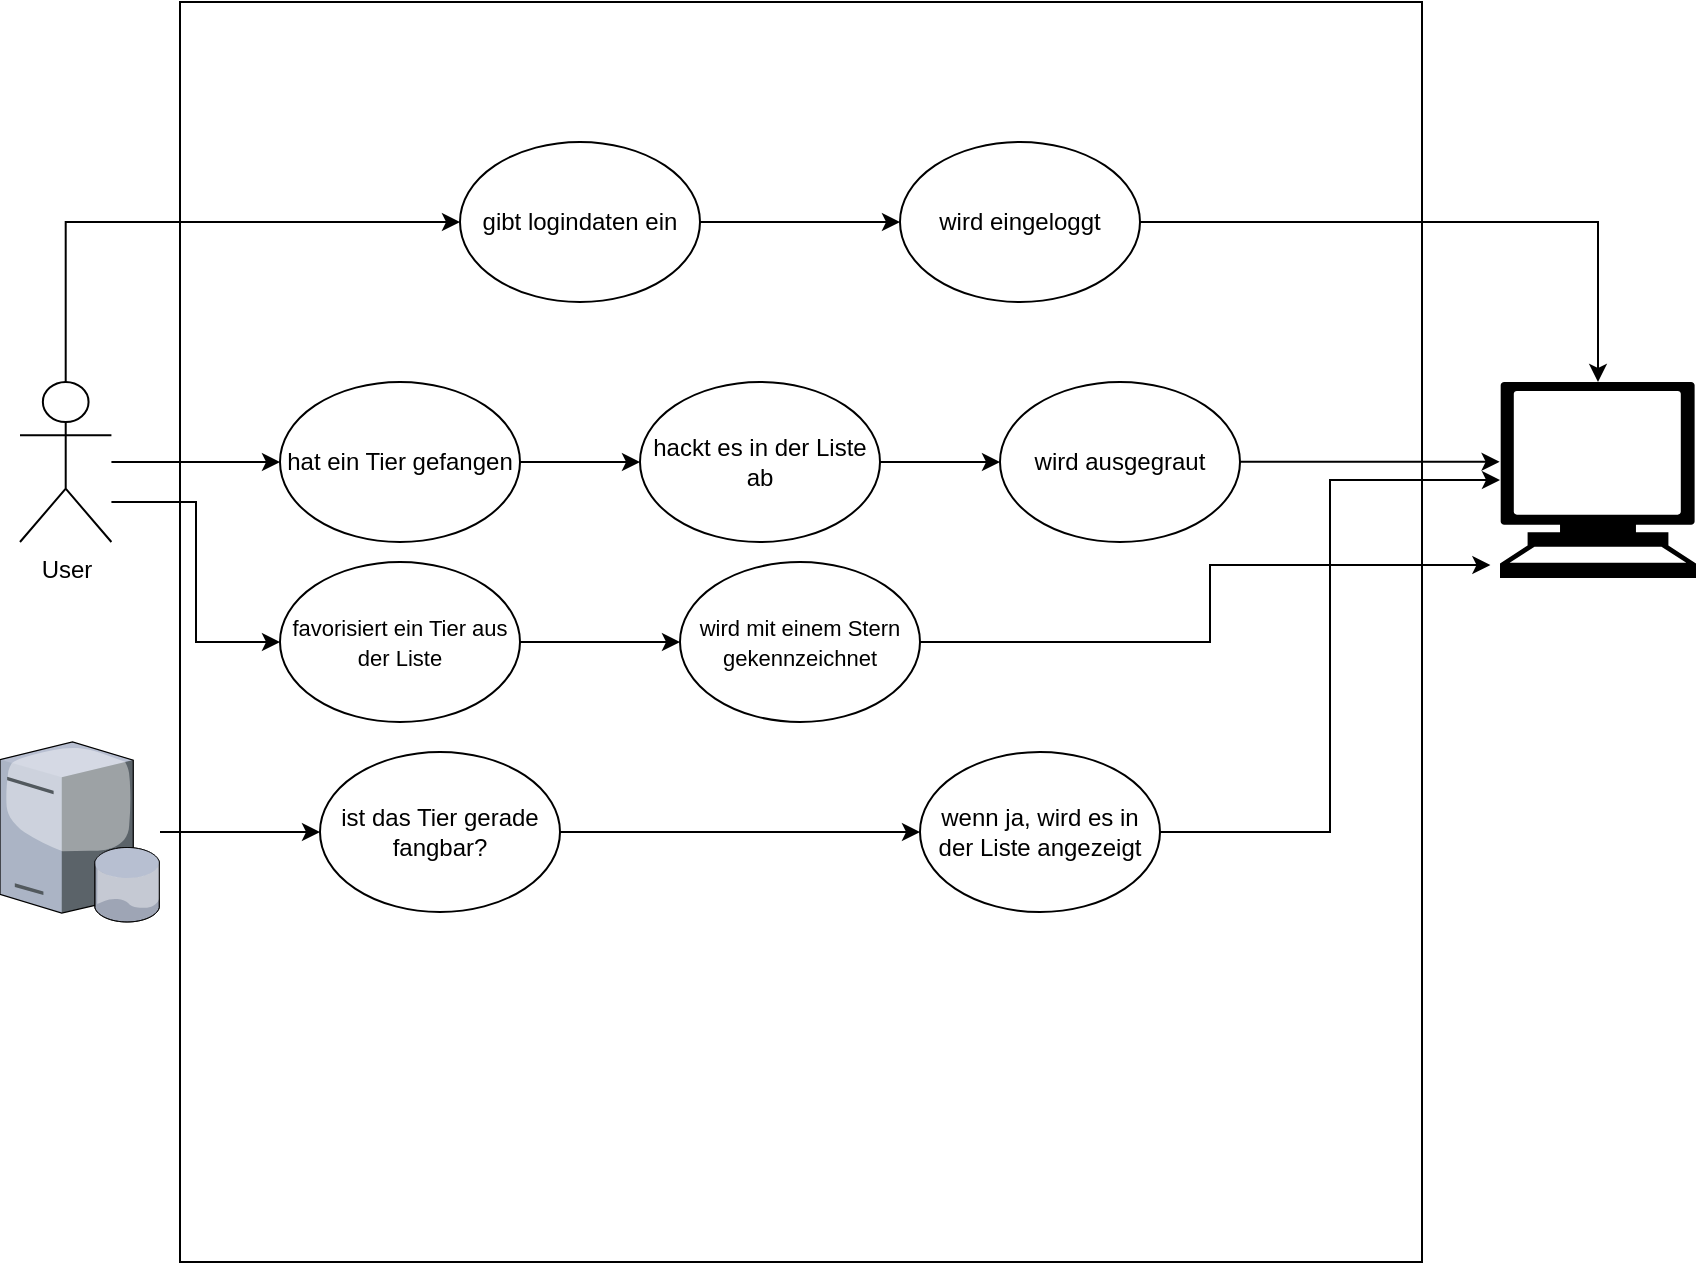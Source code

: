 <mxfile version="12.9.3"><diagram id="our351FxoUIp60iqoiVr" name="Page-1"><mxGraphModel dx="1209" dy="594" grid="1" gridSize="10" guides="1" tooltips="1" connect="1" arrows="1" fold="1" page="1" pageScale="1" pageWidth="827" pageHeight="1169" math="0" shadow="0"><root><mxCell id="0"/><mxCell id="1" parent="0"/><mxCell id="0vVbGkhtF5ymU4nWDf1O-1" value="" style="whiteSpace=wrap;html=1;fillColor=none;" vertex="1" parent="1"><mxGeometry x="110" y="80" width="621" height="630" as="geometry"/></mxCell><mxCell id="0vVbGkhtF5ymU4nWDf1O-11" value="" style="edgeStyle=orthogonalEdgeStyle;rounded=0;orthogonalLoop=1;jettySize=auto;html=1;entryX=0;entryY=0.5;entryDx=0;entryDy=0;" edge="1" parent="1" source="0vVbGkhtF5ymU4nWDf1O-2" target="0vVbGkhtF5ymU4nWDf1O-3"><mxGeometry relative="1" as="geometry"><Array as="points"><mxPoint x="53" y="190"/></Array></mxGeometry></mxCell><mxCell id="0vVbGkhtF5ymU4nWDf1O-33" value="" style="edgeStyle=orthogonalEdgeStyle;rounded=0;orthogonalLoop=1;jettySize=auto;html=1;entryX=0;entryY=0.5;entryDx=0;entryDy=0;" edge="1" parent="1" source="0vVbGkhtF5ymU4nWDf1O-2" target="0vVbGkhtF5ymU4nWDf1O-4"><mxGeometry relative="1" as="geometry"/></mxCell><mxCell id="0vVbGkhtF5ymU4nWDf1O-35" value="" style="edgeStyle=orthogonalEdgeStyle;rounded=0;orthogonalLoop=1;jettySize=auto;html=1;entryX=0;entryY=0.5;entryDx=0;entryDy=0;" edge="1" parent="1" source="0vVbGkhtF5ymU4nWDf1O-2" target="0vVbGkhtF5ymU4nWDf1O-31"><mxGeometry relative="1" as="geometry"><mxPoint x="55.7" y="420" as="targetPoint"/><Array as="points"><mxPoint x="118" y="330"/><mxPoint x="118" y="400"/></Array></mxGeometry></mxCell><mxCell id="0vVbGkhtF5ymU4nWDf1O-2" value="User" style="shape=umlActor;verticalLabelPosition=bottom;labelBackgroundColor=#ffffff;verticalAlign=top;html=1;outlineConnect=0;fillColor=none;aspect=fixed;" vertex="1" parent="1"><mxGeometry x="30" y="270" width="45.71" height="80" as="geometry"/></mxCell><mxCell id="0vVbGkhtF5ymU4nWDf1O-8" value="" style="edgeStyle=orthogonalEdgeStyle;rounded=0;orthogonalLoop=1;jettySize=auto;html=1;" edge="1" parent="1" source="0vVbGkhtF5ymU4nWDf1O-3" target="0vVbGkhtF5ymU4nWDf1O-7"><mxGeometry relative="1" as="geometry"/></mxCell><mxCell id="0vVbGkhtF5ymU4nWDf1O-3" value="gibt logindaten ein" style="ellipse;whiteSpace=wrap;html=1;fillColor=none;" vertex="1" parent="1"><mxGeometry x="250" y="150" width="120" height="80" as="geometry"/></mxCell><mxCell id="0vVbGkhtF5ymU4nWDf1O-14" value="" style="edgeStyle=orthogonalEdgeStyle;rounded=0;orthogonalLoop=1;jettySize=auto;html=1;entryX=0.5;entryY=0;entryDx=0;entryDy=0;entryPerimeter=0;" edge="1" parent="1" source="0vVbGkhtF5ymU4nWDf1O-7" target="0vVbGkhtF5ymU4nWDf1O-12"><mxGeometry relative="1" as="geometry"><mxPoint x="670" y="190" as="targetPoint"/></mxGeometry></mxCell><mxCell id="0vVbGkhtF5ymU4nWDf1O-7" value="wird eingeloggt" style="ellipse;whiteSpace=wrap;html=1;fillColor=none;" vertex="1" parent="1"><mxGeometry x="470" y="150" width="120" height="80" as="geometry"/></mxCell><mxCell id="0vVbGkhtF5ymU4nWDf1O-26" value="" style="edgeStyle=orthogonalEdgeStyle;rounded=0;orthogonalLoop=1;jettySize=auto;html=1;" edge="1" parent="1" source="0vVbGkhtF5ymU4nWDf1O-4" target="0vVbGkhtF5ymU4nWDf1O-25"><mxGeometry relative="1" as="geometry"/></mxCell><mxCell id="0vVbGkhtF5ymU4nWDf1O-4" value="hat ein Tier gefangen" style="ellipse;whiteSpace=wrap;html=1;fillColor=none;" vertex="1" parent="1"><mxGeometry x="160" y="270" width="120" height="80" as="geometry"/></mxCell><mxCell id="0vVbGkhtF5ymU4nWDf1O-28" value="" style="edgeStyle=orthogonalEdgeStyle;rounded=0;orthogonalLoop=1;jettySize=auto;html=1;" edge="1" parent="1" source="0vVbGkhtF5ymU4nWDf1O-25" target="0vVbGkhtF5ymU4nWDf1O-27"><mxGeometry relative="1" as="geometry"/></mxCell><mxCell id="0vVbGkhtF5ymU4nWDf1O-25" value="hackt es in der Liste ab" style="ellipse;whiteSpace=wrap;html=1;fillColor=none;" vertex="1" parent="1"><mxGeometry x="340" y="270" width="120" height="80" as="geometry"/></mxCell><mxCell id="0vVbGkhtF5ymU4nWDf1O-30" value="" style="edgeStyle=orthogonalEdgeStyle;rounded=0;orthogonalLoop=1;jettySize=auto;html=1;entryX=-0.002;entryY=0.407;entryDx=0;entryDy=0;entryPerimeter=0;" edge="1" parent="1" source="0vVbGkhtF5ymU4nWDf1O-27" target="0vVbGkhtF5ymU4nWDf1O-12"><mxGeometry relative="1" as="geometry"><mxPoint x="750" y="310" as="targetPoint"/><Array as="points"><mxPoint x="705" y="310"/></Array></mxGeometry></mxCell><mxCell id="0vVbGkhtF5ymU4nWDf1O-27" value="wird ausgegraut" style="ellipse;whiteSpace=wrap;html=1;fillColor=none;" vertex="1" parent="1"><mxGeometry x="520" y="270" width="120" height="80" as="geometry"/></mxCell><mxCell id="0vVbGkhtF5ymU4nWDf1O-12" value="" style="shape=mxgraph.signs.tech.computer;html=1;fillColor=#000000;strokeColor=none;verticalLabelPosition=bottom;verticalAlign=top;align=center;" vertex="1" parent="1"><mxGeometry x="770" y="270" width="98" height="98" as="geometry"/></mxCell><mxCell id="0vVbGkhtF5ymU4nWDf1O-20" value="" style="edgeStyle=orthogonalEdgeStyle;rounded=0;orthogonalLoop=1;jettySize=auto;html=1;" edge="1" parent="1" source="0vVbGkhtF5ymU4nWDf1O-18" target="0vVbGkhtF5ymU4nWDf1O-19"><mxGeometry relative="1" as="geometry"/></mxCell><mxCell id="0vVbGkhtF5ymU4nWDf1O-18" value="" style="verticalLabelPosition=bottom;aspect=fixed;html=1;verticalAlign=top;strokeColor=none;align=center;outlineConnect=0;shape=mxgraph.citrix.database_server;fillColor=none;" vertex="1" parent="1"><mxGeometry x="20" y="450" width="80" height="90" as="geometry"/></mxCell><mxCell id="0vVbGkhtF5ymU4nWDf1O-22" value="" style="edgeStyle=orthogonalEdgeStyle;rounded=0;orthogonalLoop=1;jettySize=auto;html=1;" edge="1" parent="1" source="0vVbGkhtF5ymU4nWDf1O-19" target="0vVbGkhtF5ymU4nWDf1O-21"><mxGeometry relative="1" as="geometry"/></mxCell><mxCell id="0vVbGkhtF5ymU4nWDf1O-19" value="ist das Tier gerade fangbar?" style="ellipse;whiteSpace=wrap;html=1;fillColor=none;" vertex="1" parent="1"><mxGeometry x="180" y="455" width="120" height="80" as="geometry"/></mxCell><mxCell id="0vVbGkhtF5ymU4nWDf1O-24" value="" style="edgeStyle=orthogonalEdgeStyle;rounded=0;orthogonalLoop=1;jettySize=auto;html=1;entryX=0;entryY=0.5;entryDx=0;entryDy=0;entryPerimeter=0;" edge="1" parent="1" source="0vVbGkhtF5ymU4nWDf1O-21" target="0vVbGkhtF5ymU4nWDf1O-12"><mxGeometry relative="1" as="geometry"><mxPoint x="580" y="495" as="targetPoint"/></mxGeometry></mxCell><mxCell id="0vVbGkhtF5ymU4nWDf1O-21" value="wenn ja, wird es in der Liste angezeigt" style="ellipse;whiteSpace=wrap;html=1;fillColor=none;" vertex="1" parent="1"><mxGeometry x="480" y="455" width="120" height="80" as="geometry"/></mxCell><mxCell id="0vVbGkhtF5ymU4nWDf1O-37" value="" style="edgeStyle=orthogonalEdgeStyle;rounded=0;orthogonalLoop=1;jettySize=auto;html=1;" edge="1" parent="1" source="0vVbGkhtF5ymU4nWDf1O-31" target="0vVbGkhtF5ymU4nWDf1O-36"><mxGeometry relative="1" as="geometry"/></mxCell><mxCell id="0vVbGkhtF5ymU4nWDf1O-31" value="&lt;font style=&quot;font-size: 11px&quot;&gt;favorisiert ein Tier aus der Liste&lt;/font&gt;" style="ellipse;whiteSpace=wrap;html=1;fillColor=none;" vertex="1" parent="1"><mxGeometry x="160" y="360" width="120" height="80" as="geometry"/></mxCell><mxCell id="0vVbGkhtF5ymU4nWDf1O-39" value="" style="edgeStyle=orthogonalEdgeStyle;rounded=0;orthogonalLoop=1;jettySize=auto;html=1;entryX=-0.049;entryY=0.934;entryDx=0;entryDy=0;entryPerimeter=0;" edge="1" parent="1" source="0vVbGkhtF5ymU4nWDf1O-36" target="0vVbGkhtF5ymU4nWDf1O-12"><mxGeometry relative="1" as="geometry"><mxPoint x="560" y="400" as="targetPoint"/></mxGeometry></mxCell><mxCell id="0vVbGkhtF5ymU4nWDf1O-36" value="&lt;font style=&quot;font-size: 11px&quot;&gt;wird mit einem Stern gekennzeichnet&lt;/font&gt;" style="ellipse;whiteSpace=wrap;html=1;fillColor=none;" vertex="1" parent="1"><mxGeometry x="360" y="360" width="120" height="80" as="geometry"/></mxCell></root></mxGraphModel></diagram></mxfile>